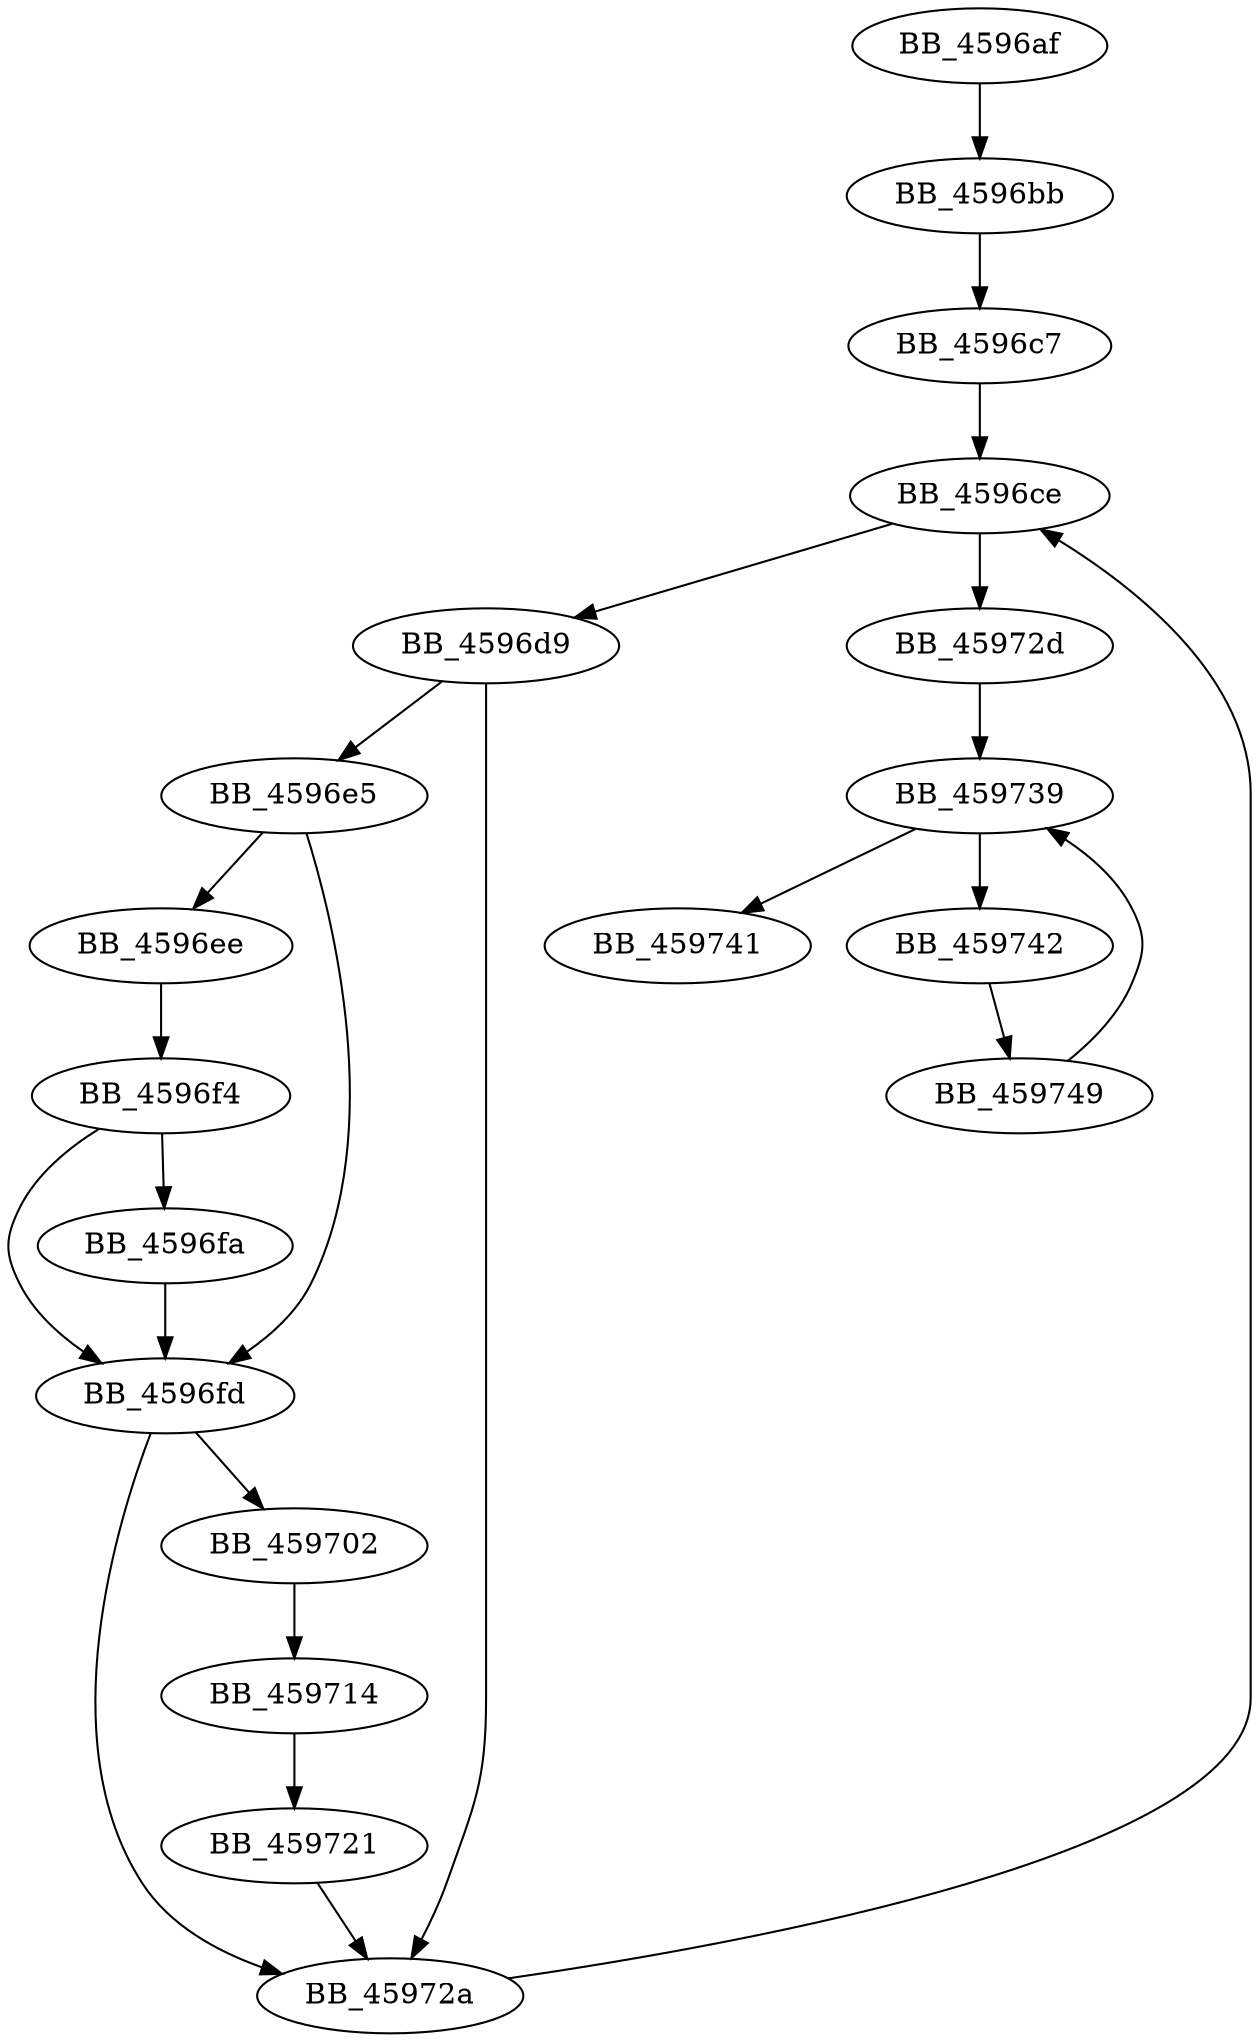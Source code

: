 DiGraph sub_4596AF{
BB_4596af->BB_4596bb
BB_4596bb->BB_4596c7
BB_4596c7->BB_4596ce
BB_4596ce->BB_4596d9
BB_4596ce->BB_45972d
BB_4596d9->BB_4596e5
BB_4596d9->BB_45972a
BB_4596e5->BB_4596ee
BB_4596e5->BB_4596fd
BB_4596ee->BB_4596f4
BB_4596f4->BB_4596fa
BB_4596f4->BB_4596fd
BB_4596fa->BB_4596fd
BB_4596fd->BB_459702
BB_4596fd->BB_45972a
BB_459702->BB_459714
BB_459714->BB_459721
BB_459721->BB_45972a
BB_45972a->BB_4596ce
BB_45972d->BB_459739
BB_459739->BB_459741
BB_459739->BB_459742
BB_459742->BB_459749
BB_459749->BB_459739
}
